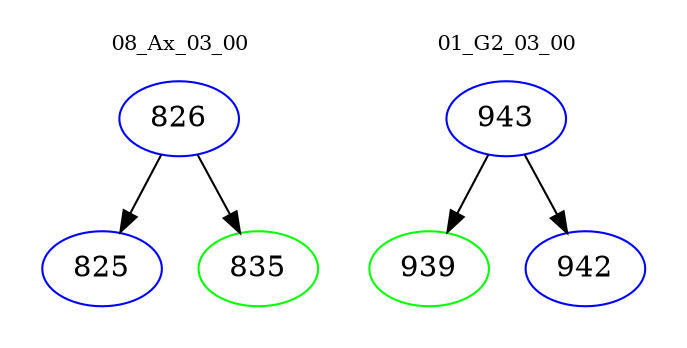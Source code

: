 digraph{
subgraph cluster_0 {
color = white
label = "08_Ax_03_00";
fontsize=10;
T0_826 [label="826", color="blue"]
T0_826 -> T0_825 [color="black"]
T0_825 [label="825", color="blue"]
T0_826 -> T0_835 [color="black"]
T0_835 [label="835", color="green"]
}
subgraph cluster_1 {
color = white
label = "01_G2_03_00";
fontsize=10;
T1_943 [label="943", color="blue"]
T1_943 -> T1_939 [color="black"]
T1_939 [label="939", color="green"]
T1_943 -> T1_942 [color="black"]
T1_942 [label="942", color="blue"]
}
}
